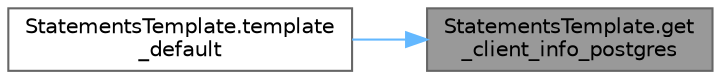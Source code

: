 digraph "StatementsTemplate.get_client_info_postgres"
{
 // LATEX_PDF_SIZE
  bgcolor="transparent";
  edge [fontname=Helvetica,fontsize=10,labelfontname=Helvetica,labelfontsize=10];
  node [fontname=Helvetica,fontsize=10,shape=box,height=0.2,width=0.4];
  rankdir="RL";
  Node1 [id="Node000001",label="StatementsTemplate.get\l_client_info_postgres",height=0.2,width=0.4,color="gray40", fillcolor="grey60", style="filled", fontcolor="black",tooltip=" "];
  Node1 -> Node2 [id="edge2_Node000001_Node000002",dir="back",color="steelblue1",style="solid",tooltip=" "];
  Node2 [id="Node000002",label="StatementsTemplate.template\l_default",height=0.2,width=0.4,color="grey40", fillcolor="white", style="filled",URL="$namespace_statements_template.html#a9fe4a4984cf45b5554d2eb195f9f11e0",tooltip=" "];
}
